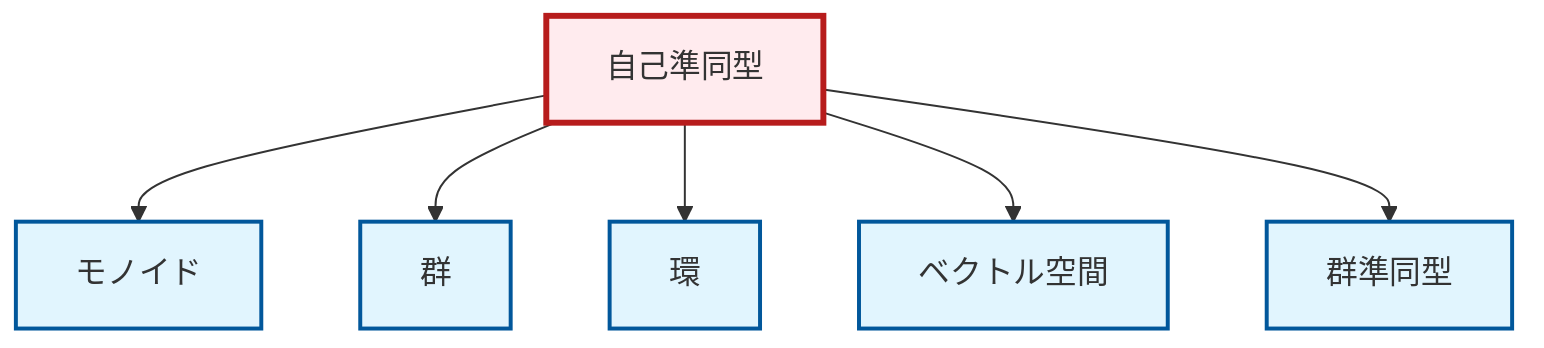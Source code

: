 graph TD
    classDef definition fill:#e1f5fe,stroke:#01579b,stroke-width:2px
    classDef theorem fill:#f3e5f5,stroke:#4a148c,stroke-width:2px
    classDef axiom fill:#fff3e0,stroke:#e65100,stroke-width:2px
    classDef example fill:#e8f5e9,stroke:#1b5e20,stroke-width:2px
    classDef current fill:#ffebee,stroke:#b71c1c,stroke-width:3px
    def-monoid["モノイド"]:::definition
    def-ring["環"]:::definition
    def-vector-space["ベクトル空間"]:::definition
    def-group["群"]:::definition
    def-homomorphism["群準同型"]:::definition
    def-endomorphism["自己準同型"]:::definition
    def-endomorphism --> def-monoid
    def-endomorphism --> def-group
    def-endomorphism --> def-ring
    def-endomorphism --> def-vector-space
    def-endomorphism --> def-homomorphism
    class def-endomorphism current